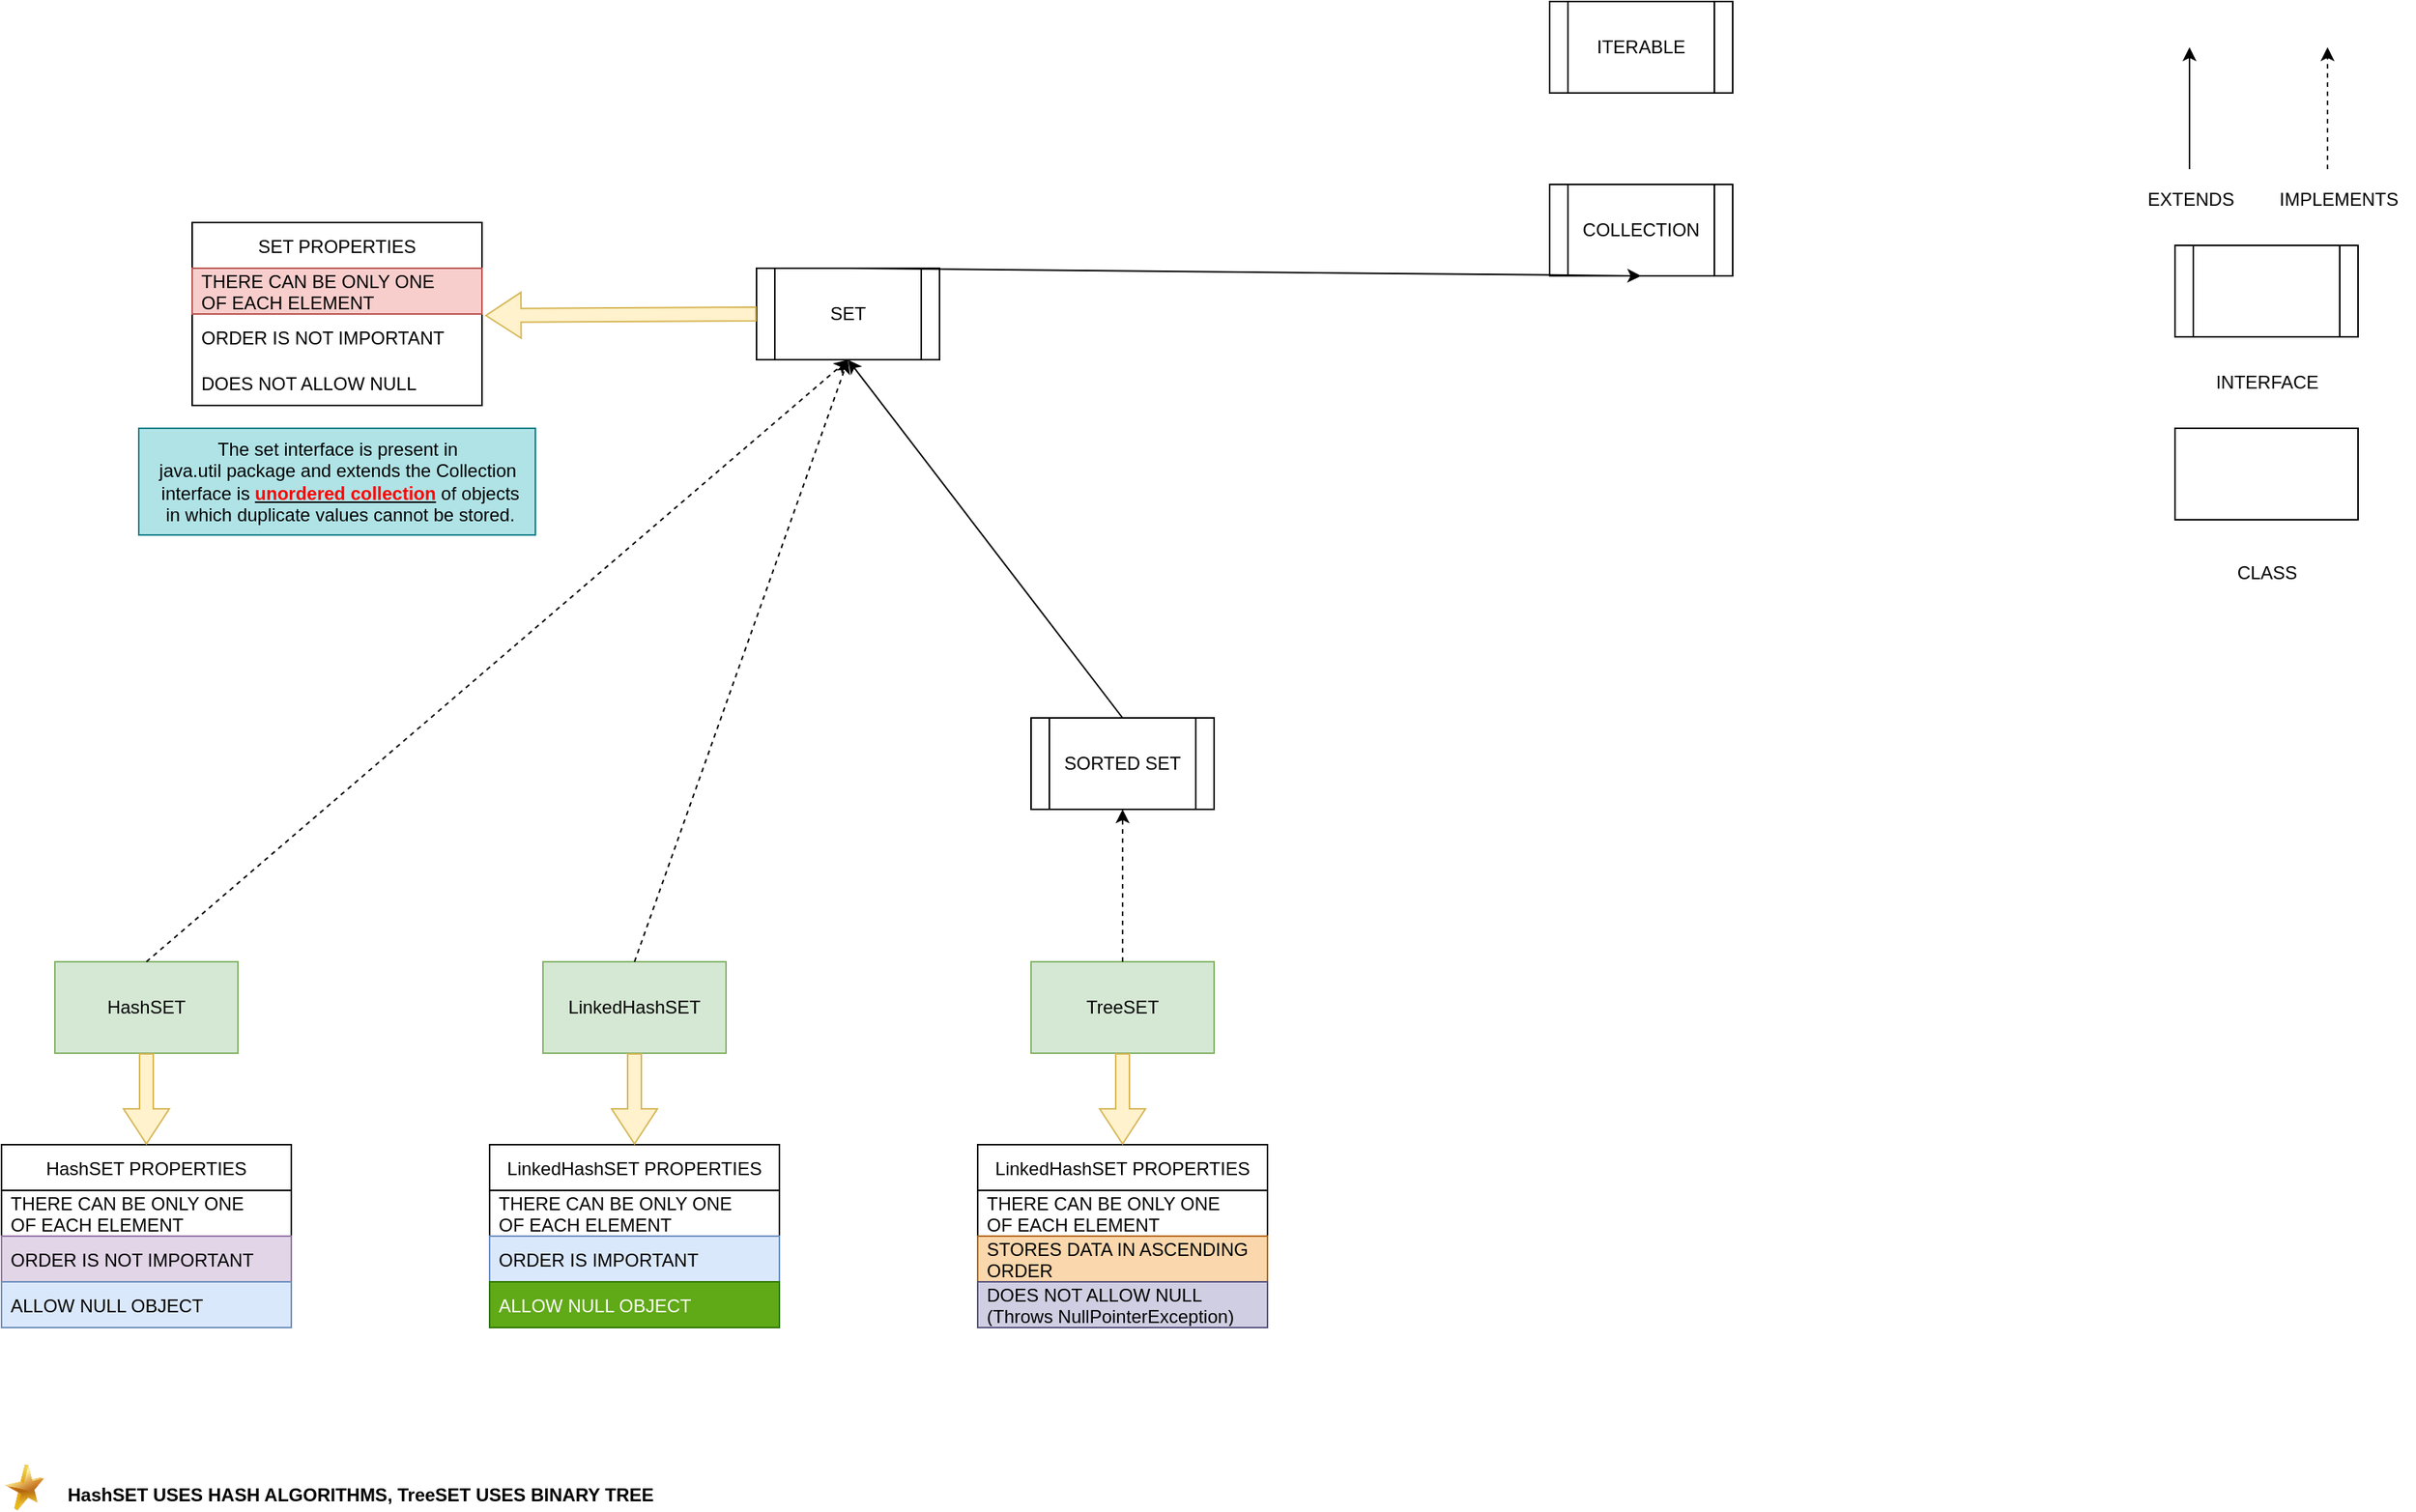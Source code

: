 <mxfile version="20.3.0" type="github">
  <diagram id="C5RBs43oDa-KdzZeNtuy" name="Page-1">
    <mxGraphModel dx="4382" dy="1905" grid="1" gridSize="10" guides="1" tooltips="1" connect="1" arrows="1" fold="1" page="1" pageScale="1" pageWidth="827" pageHeight="1169" math="0" shadow="0">
      <root>
        <mxCell id="WIyWlLk6GJQsqaUBKTNV-0" />
        <mxCell id="WIyWlLk6GJQsqaUBKTNV-1" parent="WIyWlLk6GJQsqaUBKTNV-0" />
        <mxCell id="lMgrU5qofodP_Hg9BASv-1" value="ITERABLE" style="shape=process;whiteSpace=wrap;html=1;backgroundOutline=1;" vertex="1" parent="WIyWlLk6GJQsqaUBKTNV-1">
          <mxGeometry x="260" y="10" width="120" height="60" as="geometry" />
        </mxCell>
        <mxCell id="lMgrU5qofodP_Hg9BASv-2" value="COLLECTION" style="shape=process;whiteSpace=wrap;html=1;backgroundOutline=1;" vertex="1" parent="WIyWlLk6GJQsqaUBKTNV-1">
          <mxGeometry x="260" y="130" width="120" height="60" as="geometry" />
        </mxCell>
        <mxCell id="lMgrU5qofodP_Hg9BASv-3" value="SET" style="shape=process;whiteSpace=wrap;html=1;backgroundOutline=1;" vertex="1" parent="WIyWlLk6GJQsqaUBKTNV-1">
          <mxGeometry x="-260" y="185" width="120" height="60" as="geometry" />
        </mxCell>
        <mxCell id="lMgrU5qofodP_Hg9BASv-4" value="" style="endArrow=classic;html=1;rounded=0;entryX=0.5;entryY=1;entryDx=0;entryDy=0;exitX=0.5;exitY=0;exitDx=0;exitDy=0;" edge="1" parent="WIyWlLk6GJQsqaUBKTNV-1" source="lMgrU5qofodP_Hg9BASv-3" target="lMgrU5qofodP_Hg9BASv-2">
          <mxGeometry width="50" height="50" relative="1" as="geometry">
            <mxPoint x="100" y="400" as="sourcePoint" />
            <mxPoint x="150" y="350" as="targetPoint" />
          </mxGeometry>
        </mxCell>
        <mxCell id="lMgrU5qofodP_Hg9BASv-5" value="HashSET" style="rounded=0;whiteSpace=wrap;html=1;fillColor=#d5e8d4;strokeColor=#82b366;" vertex="1" parent="WIyWlLk6GJQsqaUBKTNV-1">
          <mxGeometry x="-720" y="640" width="120" height="60" as="geometry" />
        </mxCell>
        <mxCell id="lMgrU5qofodP_Hg9BASv-6" value="LinkedHashSET" style="rounded=0;whiteSpace=wrap;html=1;fillColor=#d5e8d4;strokeColor=#82b366;" vertex="1" parent="WIyWlLk6GJQsqaUBKTNV-1">
          <mxGeometry x="-400" y="640" width="120" height="60" as="geometry" />
        </mxCell>
        <mxCell id="lMgrU5qofodP_Hg9BASv-7" value="SORTED SET" style="shape=process;whiteSpace=wrap;html=1;backgroundOutline=1;" vertex="1" parent="WIyWlLk6GJQsqaUBKTNV-1">
          <mxGeometry x="-80" y="480" width="120" height="60" as="geometry" />
        </mxCell>
        <mxCell id="lMgrU5qofodP_Hg9BASv-8" value="TreeSET" style="rounded=0;whiteSpace=wrap;html=1;fillColor=#d5e8d4;strokeColor=#82b366;" vertex="1" parent="WIyWlLk6GJQsqaUBKTNV-1">
          <mxGeometry x="-80" y="640" width="120" height="60" as="geometry" />
        </mxCell>
        <mxCell id="lMgrU5qofodP_Hg9BASv-9" value="" style="endArrow=classic;html=1;rounded=0;" edge="1" parent="WIyWlLk6GJQsqaUBKTNV-1">
          <mxGeometry width="50" height="50" relative="1" as="geometry">
            <mxPoint x="679.5" y="120" as="sourcePoint" />
            <mxPoint x="679.5" y="40" as="targetPoint" />
          </mxGeometry>
        </mxCell>
        <mxCell id="lMgrU5qofodP_Hg9BASv-10" value="" style="endArrow=classic;html=1;rounded=0;dashed=1;" edge="1" parent="WIyWlLk6GJQsqaUBKTNV-1">
          <mxGeometry width="50" height="50" relative="1" as="geometry">
            <mxPoint x="770" y="120" as="sourcePoint" />
            <mxPoint x="770" y="40" as="targetPoint" />
          </mxGeometry>
        </mxCell>
        <mxCell id="lMgrU5qofodP_Hg9BASv-11" value="EXTENDS&lt;br&gt;" style="text;html=1;align=center;verticalAlign=middle;resizable=0;points=[];autosize=1;strokeColor=none;fillColor=none;" vertex="1" parent="WIyWlLk6GJQsqaUBKTNV-1">
          <mxGeometry x="640" y="125" width="80" height="30" as="geometry" />
        </mxCell>
        <mxCell id="lMgrU5qofodP_Hg9BASv-12" value="IMPLEMENTS&lt;br&gt;" style="text;html=1;align=center;verticalAlign=middle;resizable=0;points=[];autosize=1;strokeColor=none;fillColor=none;" vertex="1" parent="WIyWlLk6GJQsqaUBKTNV-1">
          <mxGeometry x="727" y="125" width="100" height="30" as="geometry" />
        </mxCell>
        <mxCell id="lMgrU5qofodP_Hg9BASv-13" value="" style="shape=process;whiteSpace=wrap;html=1;backgroundOutline=1;" vertex="1" parent="WIyWlLk6GJQsqaUBKTNV-1">
          <mxGeometry x="670" y="170" width="120" height="60" as="geometry" />
        </mxCell>
        <mxCell id="lMgrU5qofodP_Hg9BASv-14" value="INTERFACE" style="text;html=1;align=center;verticalAlign=middle;resizable=0;points=[];autosize=1;strokeColor=none;fillColor=none;" vertex="1" parent="WIyWlLk6GJQsqaUBKTNV-1">
          <mxGeometry x="685" y="245" width="90" height="30" as="geometry" />
        </mxCell>
        <mxCell id="lMgrU5qofodP_Hg9BASv-15" value="" style="rounded=0;whiteSpace=wrap;html=1;" vertex="1" parent="WIyWlLk6GJQsqaUBKTNV-1">
          <mxGeometry x="670" y="290" width="120" height="60" as="geometry" />
        </mxCell>
        <mxCell id="lMgrU5qofodP_Hg9BASv-16" value="CLASS" style="text;html=1;align=center;verticalAlign=middle;resizable=0;points=[];autosize=1;strokeColor=none;fillColor=none;" vertex="1" parent="WIyWlLk6GJQsqaUBKTNV-1">
          <mxGeometry x="700" y="370" width="60" height="30" as="geometry" />
        </mxCell>
        <mxCell id="lMgrU5qofodP_Hg9BASv-17" value="" style="endArrow=classic;html=1;rounded=0;entryX=0.5;entryY=1;entryDx=0;entryDy=0;exitX=0.5;exitY=0;exitDx=0;exitDy=0;" edge="1" parent="WIyWlLk6GJQsqaUBKTNV-1" source="lMgrU5qofodP_Hg9BASv-7" target="lMgrU5qofodP_Hg9BASv-3">
          <mxGeometry width="50" height="50" relative="1" as="geometry">
            <mxPoint x="150" y="510" as="sourcePoint" />
            <mxPoint x="200" y="460" as="targetPoint" />
          </mxGeometry>
        </mxCell>
        <mxCell id="lMgrU5qofodP_Hg9BASv-18" value="" style="endArrow=classic;html=1;rounded=0;entryX=0.5;entryY=1;entryDx=0;entryDy=0;exitX=0.5;exitY=0;exitDx=0;exitDy=0;dashed=1;" edge="1" parent="WIyWlLk6GJQsqaUBKTNV-1" source="lMgrU5qofodP_Hg9BASv-5" target="lMgrU5qofodP_Hg9BASv-3">
          <mxGeometry width="50" height="50" relative="1" as="geometry">
            <mxPoint x="-413" y="500" as="sourcePoint" />
            <mxPoint x="-363" y="450" as="targetPoint" />
          </mxGeometry>
        </mxCell>
        <mxCell id="lMgrU5qofodP_Hg9BASv-20" value="" style="endArrow=classic;html=1;rounded=0;dashed=1;entryX=0.5;entryY=1;entryDx=0;entryDy=0;exitX=0.5;exitY=0;exitDx=0;exitDy=0;" edge="1" parent="WIyWlLk6GJQsqaUBKTNV-1" source="lMgrU5qofodP_Hg9BASv-6" target="lMgrU5qofodP_Hg9BASv-3">
          <mxGeometry width="50" height="50" relative="1" as="geometry">
            <mxPoint x="150" y="510" as="sourcePoint" />
            <mxPoint x="200" y="460" as="targetPoint" />
          </mxGeometry>
        </mxCell>
        <mxCell id="lMgrU5qofodP_Hg9BASv-21" value="" style="endArrow=classic;html=1;rounded=0;dashed=1;entryX=0.5;entryY=1;entryDx=0;entryDy=0;exitX=0.5;exitY=0;exitDx=0;exitDy=0;" edge="1" parent="WIyWlLk6GJQsqaUBKTNV-1" source="lMgrU5qofodP_Hg9BASv-8" target="lMgrU5qofodP_Hg9BASv-7">
          <mxGeometry width="50" height="50" relative="1" as="geometry">
            <mxPoint x="150" y="510" as="sourcePoint" />
            <mxPoint x="200" y="460" as="targetPoint" />
          </mxGeometry>
        </mxCell>
        <mxCell id="lMgrU5qofodP_Hg9BASv-24" value="SET PROPERTIES" style="swimlane;fontStyle=0;childLayout=stackLayout;horizontal=1;startSize=30;horizontalStack=0;resizeParent=1;resizeParentMax=0;resizeLast=0;collapsible=1;marginBottom=0;" vertex="1" parent="WIyWlLk6GJQsqaUBKTNV-1">
          <mxGeometry x="-630" y="155" width="190" height="120" as="geometry">
            <mxRectangle x="-630" y="245" width="60" height="30" as="alternateBounds" />
          </mxGeometry>
        </mxCell>
        <mxCell id="lMgrU5qofodP_Hg9BASv-27" value="THERE CAN BE ONLY ONE &#xa;OF EACH ELEMENT" style="text;strokeColor=#b85450;fillColor=#f8cecc;align=left;verticalAlign=middle;spacingLeft=4;spacingRight=4;overflow=hidden;points=[[0,0.5],[1,0.5]];portConstraint=eastwest;rotatable=0;" vertex="1" parent="lMgrU5qofodP_Hg9BASv-24">
          <mxGeometry y="30" width="190" height="30" as="geometry" />
        </mxCell>
        <mxCell id="lMgrU5qofodP_Hg9BASv-25" value="ORDER IS NOT IMPORTANT" style="text;strokeColor=none;fillColor=none;align=left;verticalAlign=middle;spacingLeft=4;spacingRight=4;overflow=hidden;points=[[0,0.5],[1,0.5]];portConstraint=eastwest;rotatable=0;" vertex="1" parent="lMgrU5qofodP_Hg9BASv-24">
          <mxGeometry y="60" width="190" height="30" as="geometry" />
        </mxCell>
        <mxCell id="lMgrU5qofodP_Hg9BASv-26" value="DOES NOT ALLOW NULL" style="text;strokeColor=none;fillColor=none;align=left;verticalAlign=middle;spacingLeft=4;spacingRight=4;overflow=hidden;points=[[0,0.5],[1,0.5]];portConstraint=eastwest;rotatable=0;" vertex="1" parent="lMgrU5qofodP_Hg9BASv-24">
          <mxGeometry y="90" width="190" height="30" as="geometry" />
        </mxCell>
        <mxCell id="lMgrU5qofodP_Hg9BASv-28" value="" style="shape=flexArrow;endArrow=classic;html=1;rounded=0;fillColor=#fff2cc;strokeColor=#d6b656;exitX=0;exitY=0.5;exitDx=0;exitDy=0;width=9;endSize=7.34;entryX=1.011;entryY=0.033;entryDx=0;entryDy=0;entryPerimeter=0;" edge="1" parent="WIyWlLk6GJQsqaUBKTNV-1" source="lMgrU5qofodP_Hg9BASv-3" target="lMgrU5qofodP_Hg9BASv-25">
          <mxGeometry width="50" height="50" relative="1" as="geometry">
            <mxPoint x="-360" y="500" as="sourcePoint" />
            <mxPoint x="-380" y="260" as="targetPoint" />
          </mxGeometry>
        </mxCell>
        <mxCell id="lMgrU5qofodP_Hg9BASv-29" value="HashSET PROPERTIES" style="swimlane;fontStyle=0;childLayout=stackLayout;horizontal=1;startSize=30;horizontalStack=0;resizeParent=1;resizeParentMax=0;resizeLast=0;collapsible=1;marginBottom=0;" vertex="1" parent="WIyWlLk6GJQsqaUBKTNV-1">
          <mxGeometry x="-755" y="760" width="190" height="120" as="geometry" />
        </mxCell>
        <mxCell id="lMgrU5qofodP_Hg9BASv-32" value="THERE CAN BE ONLY ONE&#xa;OF EACH ELEMENT" style="text;strokeColor=none;fillColor=none;align=left;verticalAlign=middle;spacingLeft=4;spacingRight=4;overflow=hidden;points=[[0,0.5],[1,0.5]];portConstraint=eastwest;rotatable=0;" vertex="1" parent="lMgrU5qofodP_Hg9BASv-29">
          <mxGeometry y="30" width="190" height="30" as="geometry" />
        </mxCell>
        <mxCell id="lMgrU5qofodP_Hg9BASv-30" value="ORDER IS NOT IMPORTANT" style="text;strokeColor=#9673a6;fillColor=#e1d5e7;align=left;verticalAlign=middle;spacingLeft=4;spacingRight=4;overflow=hidden;points=[[0,0.5],[1,0.5]];portConstraint=eastwest;rotatable=0;" vertex="1" parent="lMgrU5qofodP_Hg9BASv-29">
          <mxGeometry y="60" width="190" height="30" as="geometry" />
        </mxCell>
        <mxCell id="lMgrU5qofodP_Hg9BASv-31" value="ALLOW NULL OBJECT" style="text;strokeColor=#6c8ebf;fillColor=#dae8fc;align=left;verticalAlign=middle;spacingLeft=4;spacingRight=4;overflow=hidden;points=[[0,0.5],[1,0.5]];portConstraint=eastwest;rotatable=0;" vertex="1" parent="lMgrU5qofodP_Hg9BASv-29">
          <mxGeometry y="90" width="190" height="30" as="geometry" />
        </mxCell>
        <mxCell id="lMgrU5qofodP_Hg9BASv-33" value="LinkedHashSET PROPERTIES" style="swimlane;fontStyle=0;childLayout=stackLayout;horizontal=1;startSize=30;horizontalStack=0;resizeParent=1;resizeParentMax=0;resizeLast=0;collapsible=1;marginBottom=0;" vertex="1" parent="WIyWlLk6GJQsqaUBKTNV-1">
          <mxGeometry x="-435" y="760" width="190" height="120" as="geometry" />
        </mxCell>
        <mxCell id="lMgrU5qofodP_Hg9BASv-34" value="THERE CAN BE ONLY ONE&#xa;OF EACH ELEMENT" style="text;strokeColor=none;fillColor=none;align=left;verticalAlign=middle;spacingLeft=4;spacingRight=4;overflow=hidden;points=[[0,0.5],[1,0.5]];portConstraint=eastwest;rotatable=0;" vertex="1" parent="lMgrU5qofodP_Hg9BASv-33">
          <mxGeometry y="30" width="190" height="30" as="geometry" />
        </mxCell>
        <mxCell id="lMgrU5qofodP_Hg9BASv-35" value="ORDER IS IMPORTANT" style="text;strokeColor=#6c8ebf;fillColor=#dae8fc;align=left;verticalAlign=middle;spacingLeft=4;spacingRight=4;overflow=hidden;points=[[0,0.5],[1,0.5]];portConstraint=eastwest;rotatable=0;" vertex="1" parent="lMgrU5qofodP_Hg9BASv-33">
          <mxGeometry y="60" width="190" height="30" as="geometry" />
        </mxCell>
        <mxCell id="lMgrU5qofodP_Hg9BASv-36" value="ALLOW NULL OBJECT" style="text;strokeColor=#2D7600;fillColor=#60a917;align=left;verticalAlign=middle;spacingLeft=4;spacingRight=4;overflow=hidden;points=[[0,0.5],[1,0.5]];portConstraint=eastwest;rotatable=0;fontColor=#ffffff;" vertex="1" parent="lMgrU5qofodP_Hg9BASv-33">
          <mxGeometry y="90" width="190" height="30" as="geometry" />
        </mxCell>
        <mxCell id="lMgrU5qofodP_Hg9BASv-37" value="LinkedHashSET PROPERTIES" style="swimlane;fontStyle=0;childLayout=stackLayout;horizontal=1;startSize=30;horizontalStack=0;resizeParent=1;resizeParentMax=0;resizeLast=0;collapsible=1;marginBottom=0;" vertex="1" parent="WIyWlLk6GJQsqaUBKTNV-1">
          <mxGeometry x="-115" y="760" width="190" height="120" as="geometry" />
        </mxCell>
        <mxCell id="lMgrU5qofodP_Hg9BASv-38" value="THERE CAN BE ONLY ONE&#xa;OF EACH ELEMENT" style="text;strokeColor=none;fillColor=none;align=left;verticalAlign=middle;spacingLeft=4;spacingRight=4;overflow=hidden;points=[[0,0.5],[1,0.5]];portConstraint=eastwest;rotatable=0;" vertex="1" parent="lMgrU5qofodP_Hg9BASv-37">
          <mxGeometry y="30" width="190" height="30" as="geometry" />
        </mxCell>
        <mxCell id="lMgrU5qofodP_Hg9BASv-39" value="STORES DATA IN ASCENDING&#xa;ORDER" style="text;strokeColor=#b46504;fillColor=#fad7ac;align=left;verticalAlign=middle;spacingLeft=4;spacingRight=4;overflow=hidden;points=[[0,0.5],[1,0.5]];portConstraint=eastwest;rotatable=0;" vertex="1" parent="lMgrU5qofodP_Hg9BASv-37">
          <mxGeometry y="60" width="190" height="30" as="geometry" />
        </mxCell>
        <mxCell id="lMgrU5qofodP_Hg9BASv-40" value="DOES NOT ALLOW NULL &#xa;(Throws NullPointerException)" style="text;strokeColor=#56517e;fillColor=#d0cee2;align=left;verticalAlign=middle;spacingLeft=4;spacingRight=4;overflow=hidden;points=[[0,0.5],[1,0.5]];portConstraint=eastwest;rotatable=0;" vertex="1" parent="lMgrU5qofodP_Hg9BASv-37">
          <mxGeometry y="90" width="190" height="30" as="geometry" />
        </mxCell>
        <mxCell id="lMgrU5qofodP_Hg9BASv-41" value="" style="shape=flexArrow;endArrow=classic;html=1;rounded=0;fillColor=#fff2cc;strokeColor=#d6b656;exitX=0.5;exitY=1;exitDx=0;exitDy=0;width=9;endSize=7.34;entryX=0.5;entryY=0;entryDx=0;entryDy=0;" edge="1" parent="WIyWlLk6GJQsqaUBKTNV-1" source="lMgrU5qofodP_Hg9BASv-5" target="lMgrU5qofodP_Hg9BASv-29">
          <mxGeometry width="50" height="50" relative="1" as="geometry">
            <mxPoint x="-413.09" y="660" as="sourcePoint" />
            <mxPoint x="-591.0" y="660.99" as="targetPoint" />
          </mxGeometry>
        </mxCell>
        <mxCell id="lMgrU5qofodP_Hg9BASv-42" value="" style="shape=flexArrow;endArrow=classic;html=1;rounded=0;fillColor=#fff2cc;strokeColor=#d6b656;exitX=0.5;exitY=1;exitDx=0;exitDy=0;width=9;endSize=7.34;entryX=0.5;entryY=0;entryDx=0;entryDy=0;" edge="1" parent="WIyWlLk6GJQsqaUBKTNV-1" source="lMgrU5qofodP_Hg9BASv-6" target="lMgrU5qofodP_Hg9BASv-33">
          <mxGeometry width="50" height="50" relative="1" as="geometry">
            <mxPoint x="-370" y="710" as="sourcePoint" />
            <mxPoint x="-370" y="770" as="targetPoint" />
          </mxGeometry>
        </mxCell>
        <mxCell id="lMgrU5qofodP_Hg9BASv-43" value="" style="shape=flexArrow;endArrow=classic;html=1;rounded=0;fillColor=#fff2cc;strokeColor=#d6b656;exitX=0.5;exitY=1;exitDx=0;exitDy=0;width=9;endSize=7.34;entryX=0.5;entryY=0;entryDx=0;entryDy=0;" edge="1" parent="WIyWlLk6GJQsqaUBKTNV-1" source="lMgrU5qofodP_Hg9BASv-8" target="lMgrU5qofodP_Hg9BASv-37">
          <mxGeometry width="50" height="50" relative="1" as="geometry">
            <mxPoint x="-60" y="710" as="sourcePoint" />
            <mxPoint x="-60" y="770" as="targetPoint" />
          </mxGeometry>
        </mxCell>
        <mxCell id="lMgrU5qofodP_Hg9BASv-47" value="" style="image;html=1;image=img/lib/clip_art/general/Star_128x128.png;shadow=0;dashed=0;fontFamily=Helvetica;fontSize=12;fontColor=default;align=center;strokeColor=none;fillColor=#737373;sketch=0;" vertex="1" parent="WIyWlLk6GJQsqaUBKTNV-1">
          <mxGeometry x="-755" y="970" width="30" height="30" as="geometry" />
        </mxCell>
        <mxCell id="lMgrU5qofodP_Hg9BASv-48" value="HashSET USES HASH ALGORITHMS, TreeSET USES BINARY TREE" style="text;html=1;align=center;verticalAlign=middle;resizable=0;points=[];autosize=1;strokeColor=none;fillColor=none;fontStyle=1;spacing=0;" vertex="1" parent="WIyWlLk6GJQsqaUBKTNV-1">
          <mxGeometry x="-710" y="980" width="380" height="20" as="geometry" />
        </mxCell>
        <mxCell id="lMgrU5qofodP_Hg9BASv-51" value="The set interface is present in &lt;br&gt;java.util package and extends the Collection&lt;br&gt;&amp;nbsp;interface is &lt;u&gt;&lt;b&gt;&lt;font color=&quot;#ff0000&quot;&gt;unordered collection&lt;/font&gt;&lt;/b&gt;&lt;/u&gt; of objects&lt;br&gt;&amp;nbsp;in which duplicate values cannot be stored." style="text;html=1;align=center;verticalAlign=middle;resizable=0;points=[];autosize=1;strokeColor=#0e8088;fillColor=#b0e3e6;" vertex="1" parent="WIyWlLk6GJQsqaUBKTNV-1">
          <mxGeometry x="-665" y="290" width="260" height="70" as="geometry" />
        </mxCell>
      </root>
    </mxGraphModel>
  </diagram>
</mxfile>
